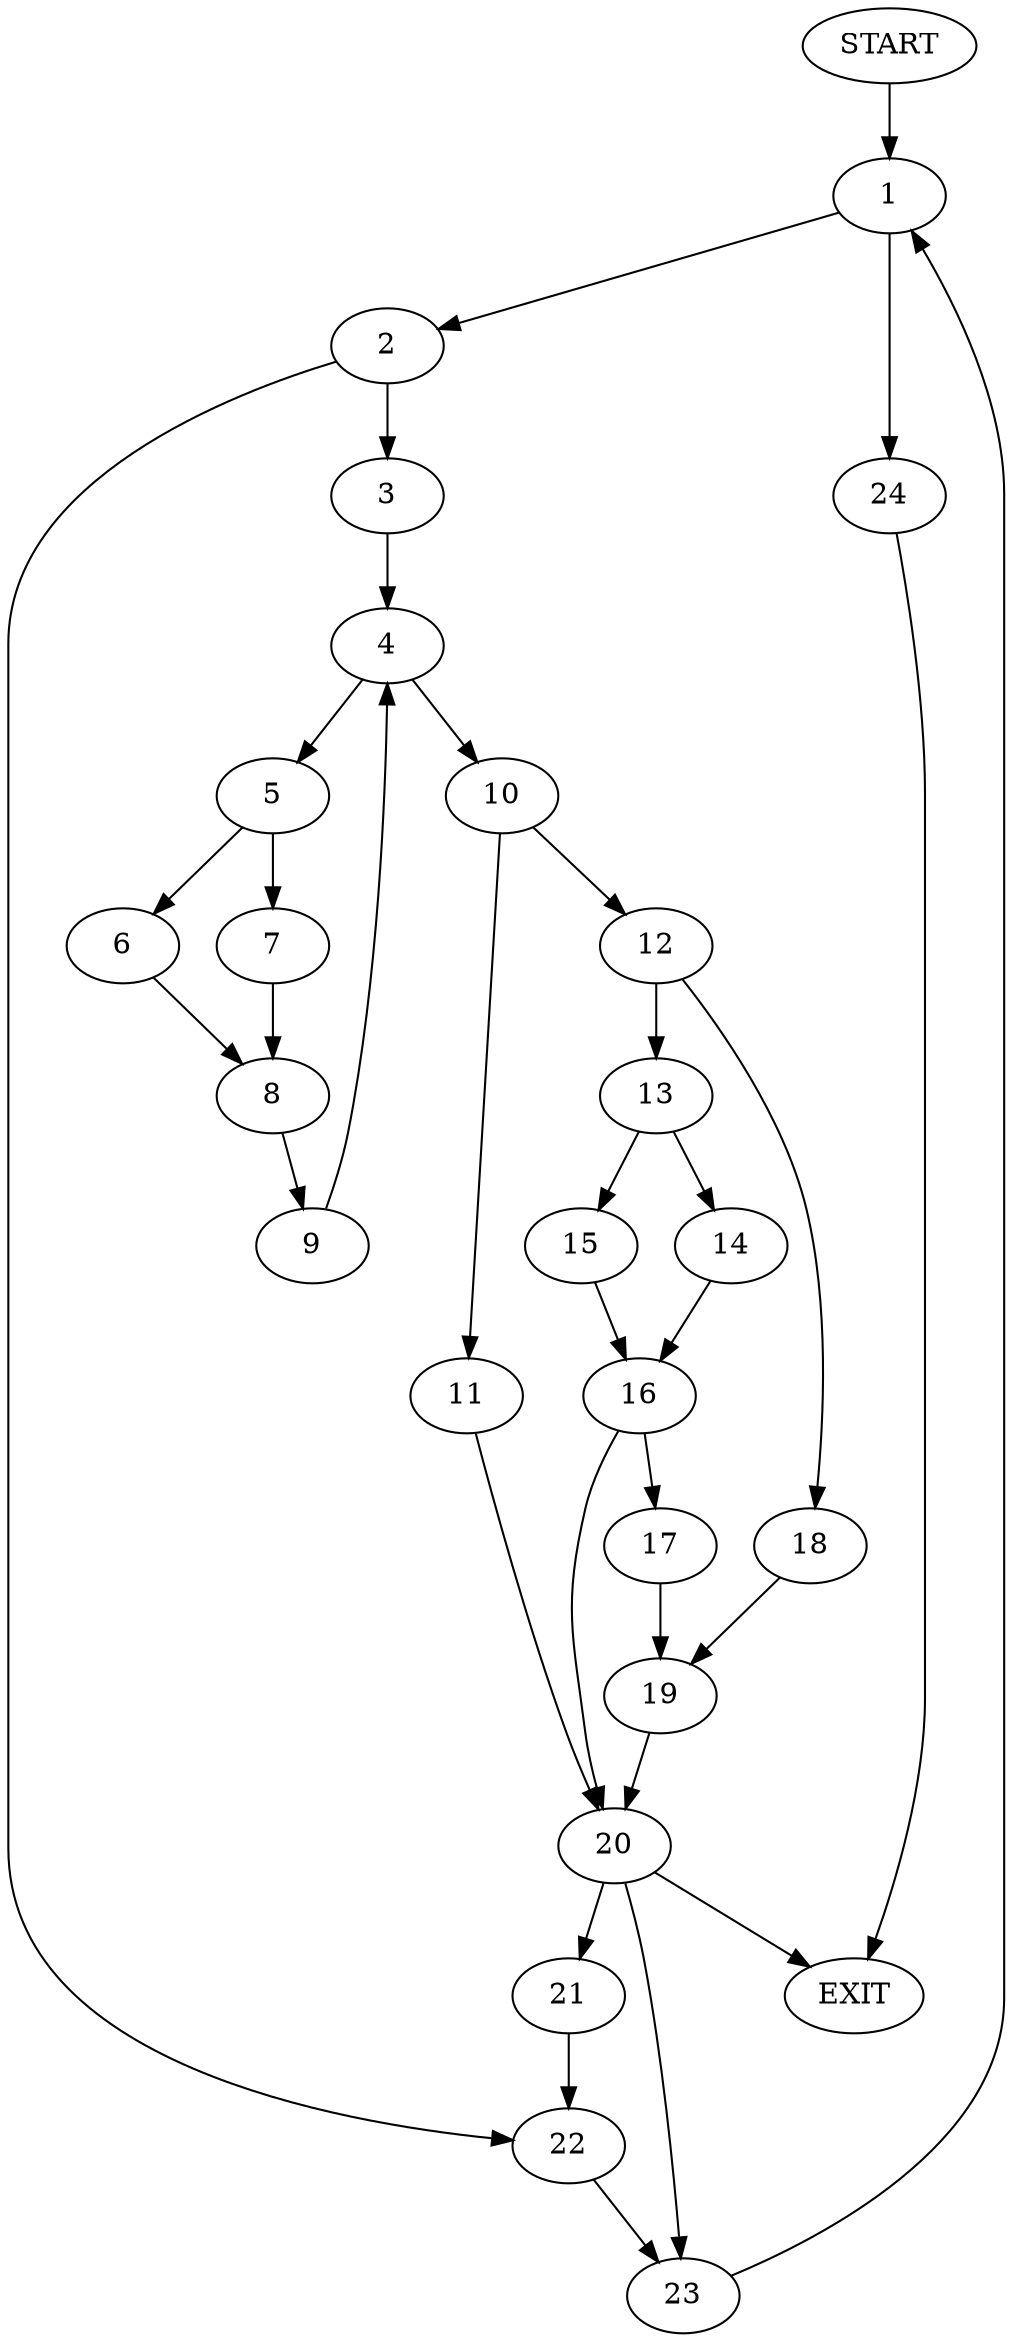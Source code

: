 digraph { 
0 [label="START"];
1;
2;
3;
4;
5;
6;
7;
8;
9;
10;
11;
12;
13;
14;
15;
16;
17;
18;
19;
20;
21;
22;
23;
24;
25[label="EXIT"];
0 -> 1;
1 -> 2;
1 -> 24;
2 -> 3;
2 -> 22;
3 -> 4;
4 -> 5;
4 -> 10;
5 -> 6;
5 -> 7;
6 -> 8;
7 -> 8;
8 -> 9;
9 -> 4;
10 -> 11;
10 -> 12;
11 -> 20;
12 -> 13;
12 -> 18;
13 -> 14;
13 -> 15;
14 -> 16;
15 -> 16;
16 -> 20;
16 -> 17;
17 -> 19;
18 -> 19;
19 -> 20;
20 -> 25;
20 -> 21;
20:s2 -> 23;
21 -> 22;
22 -> 23;
23 -> 1;
24 -> 25;
}